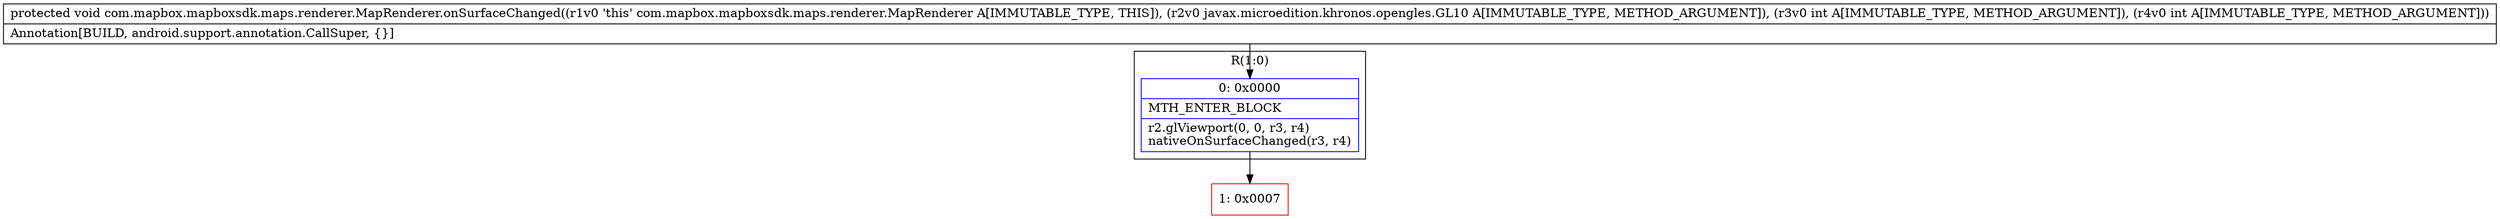 digraph "CFG forcom.mapbox.mapboxsdk.maps.renderer.MapRenderer.onSurfaceChanged(Ljavax\/microedition\/khronos\/opengles\/GL10;II)V" {
subgraph cluster_Region_1611310576 {
label = "R(1:0)";
node [shape=record,color=blue];
Node_0 [shape=record,label="{0\:\ 0x0000|MTH_ENTER_BLOCK\l|r2.glViewport(0, 0, r3, r4)\lnativeOnSurfaceChanged(r3, r4)\l}"];
}
Node_1 [shape=record,color=red,label="{1\:\ 0x0007}"];
MethodNode[shape=record,label="{protected void com.mapbox.mapboxsdk.maps.renderer.MapRenderer.onSurfaceChanged((r1v0 'this' com.mapbox.mapboxsdk.maps.renderer.MapRenderer A[IMMUTABLE_TYPE, THIS]), (r2v0 javax.microedition.khronos.opengles.GL10 A[IMMUTABLE_TYPE, METHOD_ARGUMENT]), (r3v0 int A[IMMUTABLE_TYPE, METHOD_ARGUMENT]), (r4v0 int A[IMMUTABLE_TYPE, METHOD_ARGUMENT]))  | Annotation[BUILD, android.support.annotation.CallSuper, \{\}]\l}"];
MethodNode -> Node_0;
Node_0 -> Node_1;
}

